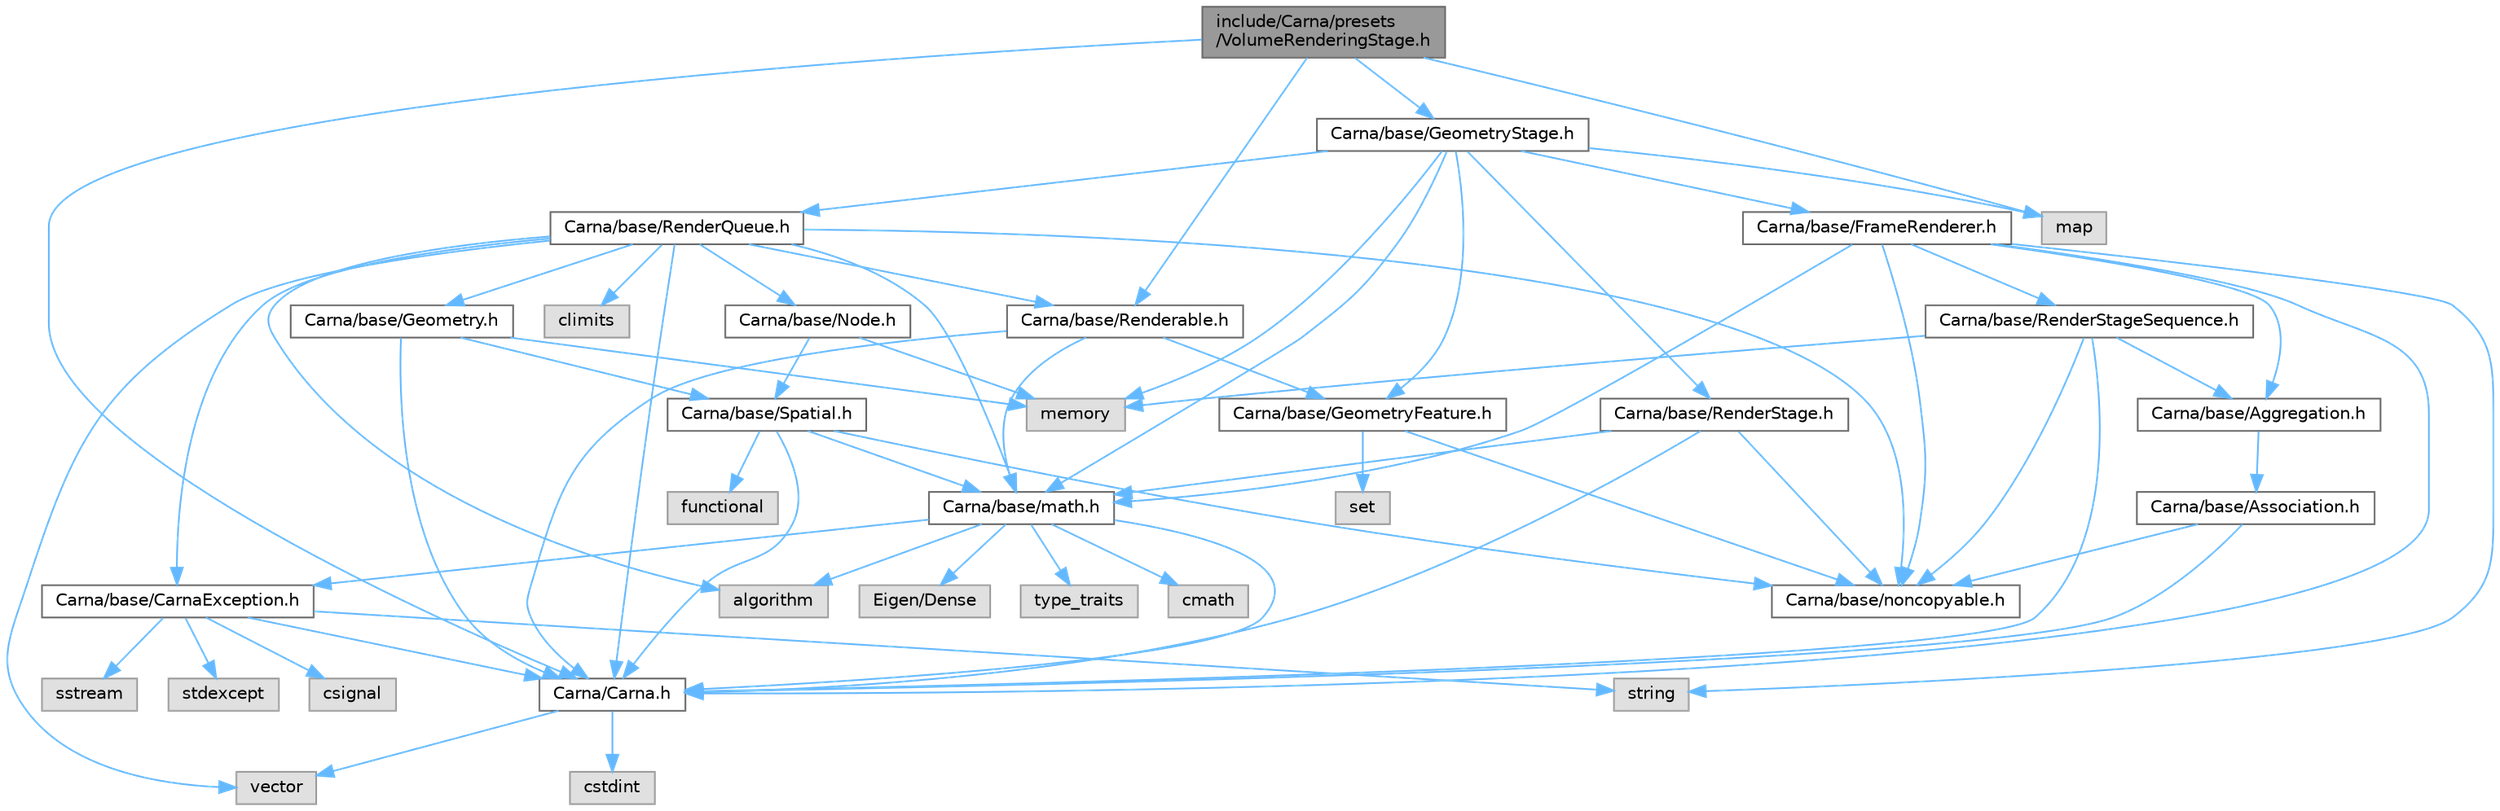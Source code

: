 digraph "include/Carna/presets/VolumeRenderingStage.h"
{
 // LATEX_PDF_SIZE
  bgcolor="transparent";
  edge [fontname=Helvetica,fontsize=10,labelfontname=Helvetica,labelfontsize=10];
  node [fontname=Helvetica,fontsize=10,shape=box,height=0.2,width=0.4];
  Node1 [id="Node000001",label="include/Carna/presets\l/VolumeRenderingStage.h",height=0.2,width=0.4,color="gray40", fillcolor="grey60", style="filled", fontcolor="black",tooltip="Defines Carna::presets::VolumeRenderingStage."];
  Node1 -> Node2 [id="edge1_Node000001_Node000002",color="steelblue1",style="solid",tooltip=" "];
  Node2 [id="Node000002",label="Carna/base/GeometryStage.h",height=0.2,width=0.4,color="grey40", fillcolor="white", style="filled",URL="$GeometryStage_8h.html",tooltip="Defines Carna::base::GeometryStage."];
  Node2 -> Node3 [id="edge2_Node000002_Node000003",color="steelblue1",style="solid",tooltip=" "];
  Node3 [id="Node000003",label="Carna/base/FrameRenderer.h",height=0.2,width=0.4,color="grey40", fillcolor="white", style="filled",URL="$FrameRenderer_8h.html",tooltip="Defines Carna::base::FrameRenderer."];
  Node3 -> Node4 [id="edge3_Node000003_Node000004",color="steelblue1",style="solid",tooltip=" "];
  Node4 [id="Node000004",label="Carna/Carna.h",height=0.2,width=0.4,color="grey40", fillcolor="white", style="filled",URL="$Carna_8h_source.html",tooltip=" "];
  Node4 -> Node5 [id="edge4_Node000004_Node000005",color="steelblue1",style="solid",tooltip=" "];
  Node5 [id="Node000005",label="vector",height=0.2,width=0.4,color="grey60", fillcolor="#E0E0E0", style="filled",tooltip=" "];
  Node4 -> Node6 [id="edge5_Node000004_Node000006",color="steelblue1",style="solid",tooltip=" "];
  Node6 [id="Node000006",label="cstdint",height=0.2,width=0.4,color="grey60", fillcolor="#E0E0E0", style="filled",tooltip=" "];
  Node3 -> Node7 [id="edge6_Node000003_Node000007",color="steelblue1",style="solid",tooltip=" "];
  Node7 [id="Node000007",label="Carna/base/RenderStageSequence.h",height=0.2,width=0.4,color="grey40", fillcolor="white", style="filled",URL="$RenderStageSequence_8h.html",tooltip="Defines Carna::base::RenderStageSequence."];
  Node7 -> Node4 [id="edge7_Node000007_Node000004",color="steelblue1",style="solid",tooltip=" "];
  Node7 -> Node8 [id="edge8_Node000007_Node000008",color="steelblue1",style="solid",tooltip=" "];
  Node8 [id="Node000008",label="Carna/base/Aggregation.h",height=0.2,width=0.4,color="grey40", fillcolor="white", style="filled",URL="$Aggregation_8h.html",tooltip="Defines Carna::base::Aggregation."];
  Node8 -> Node9 [id="edge9_Node000008_Node000009",color="steelblue1",style="solid",tooltip=" "];
  Node9 [id="Node000009",label="Carna/base/Association.h",height=0.2,width=0.4,color="grey40", fillcolor="white", style="filled",URL="$Association_8h.html",tooltip="Defines Carna::base::Association."];
  Node9 -> Node4 [id="edge10_Node000009_Node000004",color="steelblue1",style="solid",tooltip=" "];
  Node9 -> Node10 [id="edge11_Node000009_Node000010",color="steelblue1",style="solid",tooltip=" "];
  Node10 [id="Node000010",label="Carna/base/noncopyable.h",height=0.2,width=0.4,color="grey40", fillcolor="white", style="filled",URL="$noncopyable_8h.html",tooltip=" "];
  Node7 -> Node10 [id="edge12_Node000007_Node000010",color="steelblue1",style="solid",tooltip=" "];
  Node7 -> Node11 [id="edge13_Node000007_Node000011",color="steelblue1",style="solid",tooltip=" "];
  Node11 [id="Node000011",label="memory",height=0.2,width=0.4,color="grey60", fillcolor="#E0E0E0", style="filled",tooltip=" "];
  Node3 -> Node8 [id="edge14_Node000003_Node000008",color="steelblue1",style="solid",tooltip=" "];
  Node3 -> Node10 [id="edge15_Node000003_Node000010",color="steelblue1",style="solid",tooltip=" "];
  Node3 -> Node12 [id="edge16_Node000003_Node000012",color="steelblue1",style="solid",tooltip=" "];
  Node12 [id="Node000012",label="Carna/base/math.h",height=0.2,width=0.4,color="grey40", fillcolor="white", style="filled",URL="$math_8h.html",tooltip="Defines Carna::base::math namespace and CARNA_FOR_VECTOR3UI."];
  Node12 -> Node4 [id="edge17_Node000012_Node000004",color="steelblue1",style="solid",tooltip=" "];
  Node12 -> Node13 [id="edge18_Node000012_Node000013",color="steelblue1",style="solid",tooltip=" "];
  Node13 [id="Node000013",label="Carna/base/CarnaException.h",height=0.2,width=0.4,color="grey40", fillcolor="white", style="filled",URL="$CarnaException_8h.html",tooltip="Defines Carna::base::CarnaException, Carna::base::AssertionFailure."];
  Node13 -> Node4 [id="edge19_Node000013_Node000004",color="steelblue1",style="solid",tooltip=" "];
  Node13 -> Node14 [id="edge20_Node000013_Node000014",color="steelblue1",style="solid",tooltip=" "];
  Node14 [id="Node000014",label="string",height=0.2,width=0.4,color="grey60", fillcolor="#E0E0E0", style="filled",tooltip=" "];
  Node13 -> Node15 [id="edge21_Node000013_Node000015",color="steelblue1",style="solid",tooltip=" "];
  Node15 [id="Node000015",label="sstream",height=0.2,width=0.4,color="grey60", fillcolor="#E0E0E0", style="filled",tooltip=" "];
  Node13 -> Node16 [id="edge22_Node000013_Node000016",color="steelblue1",style="solid",tooltip=" "];
  Node16 [id="Node000016",label="stdexcept",height=0.2,width=0.4,color="grey60", fillcolor="#E0E0E0", style="filled",tooltip=" "];
  Node13 -> Node17 [id="edge23_Node000013_Node000017",color="steelblue1",style="solid",tooltip=" "];
  Node17 [id="Node000017",label="csignal",height=0.2,width=0.4,color="grey60", fillcolor="#E0E0E0", style="filled",tooltip=" "];
  Node12 -> Node18 [id="edge24_Node000012_Node000018",color="steelblue1",style="solid",tooltip=" "];
  Node18 [id="Node000018",label="algorithm",height=0.2,width=0.4,color="grey60", fillcolor="#E0E0E0", style="filled",tooltip=" "];
  Node12 -> Node19 [id="edge25_Node000012_Node000019",color="steelblue1",style="solid",tooltip=" "];
  Node19 [id="Node000019",label="type_traits",height=0.2,width=0.4,color="grey60", fillcolor="#E0E0E0", style="filled",tooltip=" "];
  Node12 -> Node20 [id="edge26_Node000012_Node000020",color="steelblue1",style="solid",tooltip=" "];
  Node20 [id="Node000020",label="cmath",height=0.2,width=0.4,color="grey60", fillcolor="#E0E0E0", style="filled",tooltip=" "];
  Node12 -> Node21 [id="edge27_Node000012_Node000021",color="steelblue1",style="solid",tooltip=" "];
  Node21 [id="Node000021",label="Eigen/Dense",height=0.2,width=0.4,color="grey60", fillcolor="#E0E0E0", style="filled",tooltip=" "];
  Node3 -> Node14 [id="edge28_Node000003_Node000014",color="steelblue1",style="solid",tooltip=" "];
  Node2 -> Node22 [id="edge29_Node000002_Node000022",color="steelblue1",style="solid",tooltip=" "];
  Node22 [id="Node000022",label="Carna/base/RenderStage.h",height=0.2,width=0.4,color="grey40", fillcolor="white", style="filled",URL="$RenderStage_8h.html",tooltip="Defines Carna::base::RenderStage."];
  Node22 -> Node4 [id="edge30_Node000022_Node000004",color="steelblue1",style="solid",tooltip=" "];
  Node22 -> Node10 [id="edge31_Node000022_Node000010",color="steelblue1",style="solid",tooltip=" "];
  Node22 -> Node12 [id="edge32_Node000022_Node000012",color="steelblue1",style="solid",tooltip=" "];
  Node2 -> Node23 [id="edge33_Node000002_Node000023",color="steelblue1",style="solid",tooltip=" "];
  Node23 [id="Node000023",label="Carna/base/RenderQueue.h",height=0.2,width=0.4,color="grey40", fillcolor="white", style="filled",URL="$RenderQueue_8h.html",tooltip="Defines Carna::base::RenderQueue."];
  Node23 -> Node4 [id="edge34_Node000023_Node000004",color="steelblue1",style="solid",tooltip=" "];
  Node23 -> Node24 [id="edge35_Node000023_Node000024",color="steelblue1",style="solid",tooltip=" "];
  Node24 [id="Node000024",label="Carna/base/Node.h",height=0.2,width=0.4,color="grey40", fillcolor="white", style="filled",URL="$Node_8h.html",tooltip="Defines Carna::base::Node."];
  Node24 -> Node25 [id="edge36_Node000024_Node000025",color="steelblue1",style="solid",tooltip=" "];
  Node25 [id="Node000025",label="Carna/base/Spatial.h",height=0.2,width=0.4,color="grey40", fillcolor="white", style="filled",URL="$Spatial_8h.html",tooltip="Defines Carna::base::Spatial."];
  Node25 -> Node4 [id="edge37_Node000025_Node000004",color="steelblue1",style="solid",tooltip=" "];
  Node25 -> Node12 [id="edge38_Node000025_Node000012",color="steelblue1",style="solid",tooltip=" "];
  Node25 -> Node10 [id="edge39_Node000025_Node000010",color="steelblue1",style="solid",tooltip=" "];
  Node25 -> Node26 [id="edge40_Node000025_Node000026",color="steelblue1",style="solid",tooltip=" "];
  Node26 [id="Node000026",label="functional",height=0.2,width=0.4,color="grey60", fillcolor="#E0E0E0", style="filled",tooltip=" "];
  Node24 -> Node11 [id="edge41_Node000024_Node000011",color="steelblue1",style="solid",tooltip=" "];
  Node23 -> Node27 [id="edge42_Node000023_Node000027",color="steelblue1",style="solid",tooltip=" "];
  Node27 [id="Node000027",label="Carna/base/Geometry.h",height=0.2,width=0.4,color="grey40", fillcolor="white", style="filled",URL="$Geometry_8h.html",tooltip="Defines Carna::base::Geometry."];
  Node27 -> Node4 [id="edge43_Node000027_Node000004",color="steelblue1",style="solid",tooltip=" "];
  Node27 -> Node25 [id="edge44_Node000027_Node000025",color="steelblue1",style="solid",tooltip=" "];
  Node27 -> Node11 [id="edge45_Node000027_Node000011",color="steelblue1",style="solid",tooltip=" "];
  Node23 -> Node28 [id="edge46_Node000023_Node000028",color="steelblue1",style="solid",tooltip=" "];
  Node28 [id="Node000028",label="Carna/base/Renderable.h",height=0.2,width=0.4,color="grey40", fillcolor="white", style="filled",URL="$Renderable_8h.html",tooltip="Defines Carna::base::Renderable."];
  Node28 -> Node4 [id="edge47_Node000028_Node000004",color="steelblue1",style="solid",tooltip=" "];
  Node28 -> Node29 [id="edge48_Node000028_Node000029",color="steelblue1",style="solid",tooltip=" "];
  Node29 [id="Node000029",label="Carna/base/GeometryFeature.h",height=0.2,width=0.4,color="grey40", fillcolor="white", style="filled",URL="$GeometryFeature_8h.html",tooltip="Defines Carna::base::GeometryFeature."];
  Node29 -> Node10 [id="edge49_Node000029_Node000010",color="steelblue1",style="solid",tooltip=" "];
  Node29 -> Node30 [id="edge50_Node000029_Node000030",color="steelblue1",style="solid",tooltip=" "];
  Node30 [id="Node000030",label="set",height=0.2,width=0.4,color="grey60", fillcolor="#E0E0E0", style="filled",tooltip=" "];
  Node28 -> Node12 [id="edge51_Node000028_Node000012",color="steelblue1",style="solid",tooltip=" "];
  Node23 -> Node12 [id="edge52_Node000023_Node000012",color="steelblue1",style="solid",tooltip=" "];
  Node23 -> Node13 [id="edge53_Node000023_Node000013",color="steelblue1",style="solid",tooltip=" "];
  Node23 -> Node10 [id="edge54_Node000023_Node000010",color="steelblue1",style="solid",tooltip=" "];
  Node23 -> Node5 [id="edge55_Node000023_Node000005",color="steelblue1",style="solid",tooltip=" "];
  Node23 -> Node18 [id="edge56_Node000023_Node000018",color="steelblue1",style="solid",tooltip=" "];
  Node23 -> Node31 [id="edge57_Node000023_Node000031",color="steelblue1",style="solid",tooltip=" "];
  Node31 [id="Node000031",label="climits",height=0.2,width=0.4,color="grey60", fillcolor="#E0E0E0", style="filled",tooltip=" "];
  Node2 -> Node29 [id="edge58_Node000002_Node000029",color="steelblue1",style="solid",tooltip=" "];
  Node2 -> Node12 [id="edge59_Node000002_Node000012",color="steelblue1",style="solid",tooltip=" "];
  Node2 -> Node11 [id="edge60_Node000002_Node000011",color="steelblue1",style="solid",tooltip=" "];
  Node2 -> Node32 [id="edge61_Node000002_Node000032",color="steelblue1",style="solid",tooltip=" "];
  Node32 [id="Node000032",label="map",height=0.2,width=0.4,color="grey60", fillcolor="#E0E0E0", style="filled",tooltip=" "];
  Node1 -> Node28 [id="edge62_Node000001_Node000028",color="steelblue1",style="solid",tooltip=" "];
  Node1 -> Node4 [id="edge63_Node000001_Node000004",color="steelblue1",style="solid",tooltip=" "];
  Node1 -> Node32 [id="edge64_Node000001_Node000032",color="steelblue1",style="solid",tooltip=" "];
}
